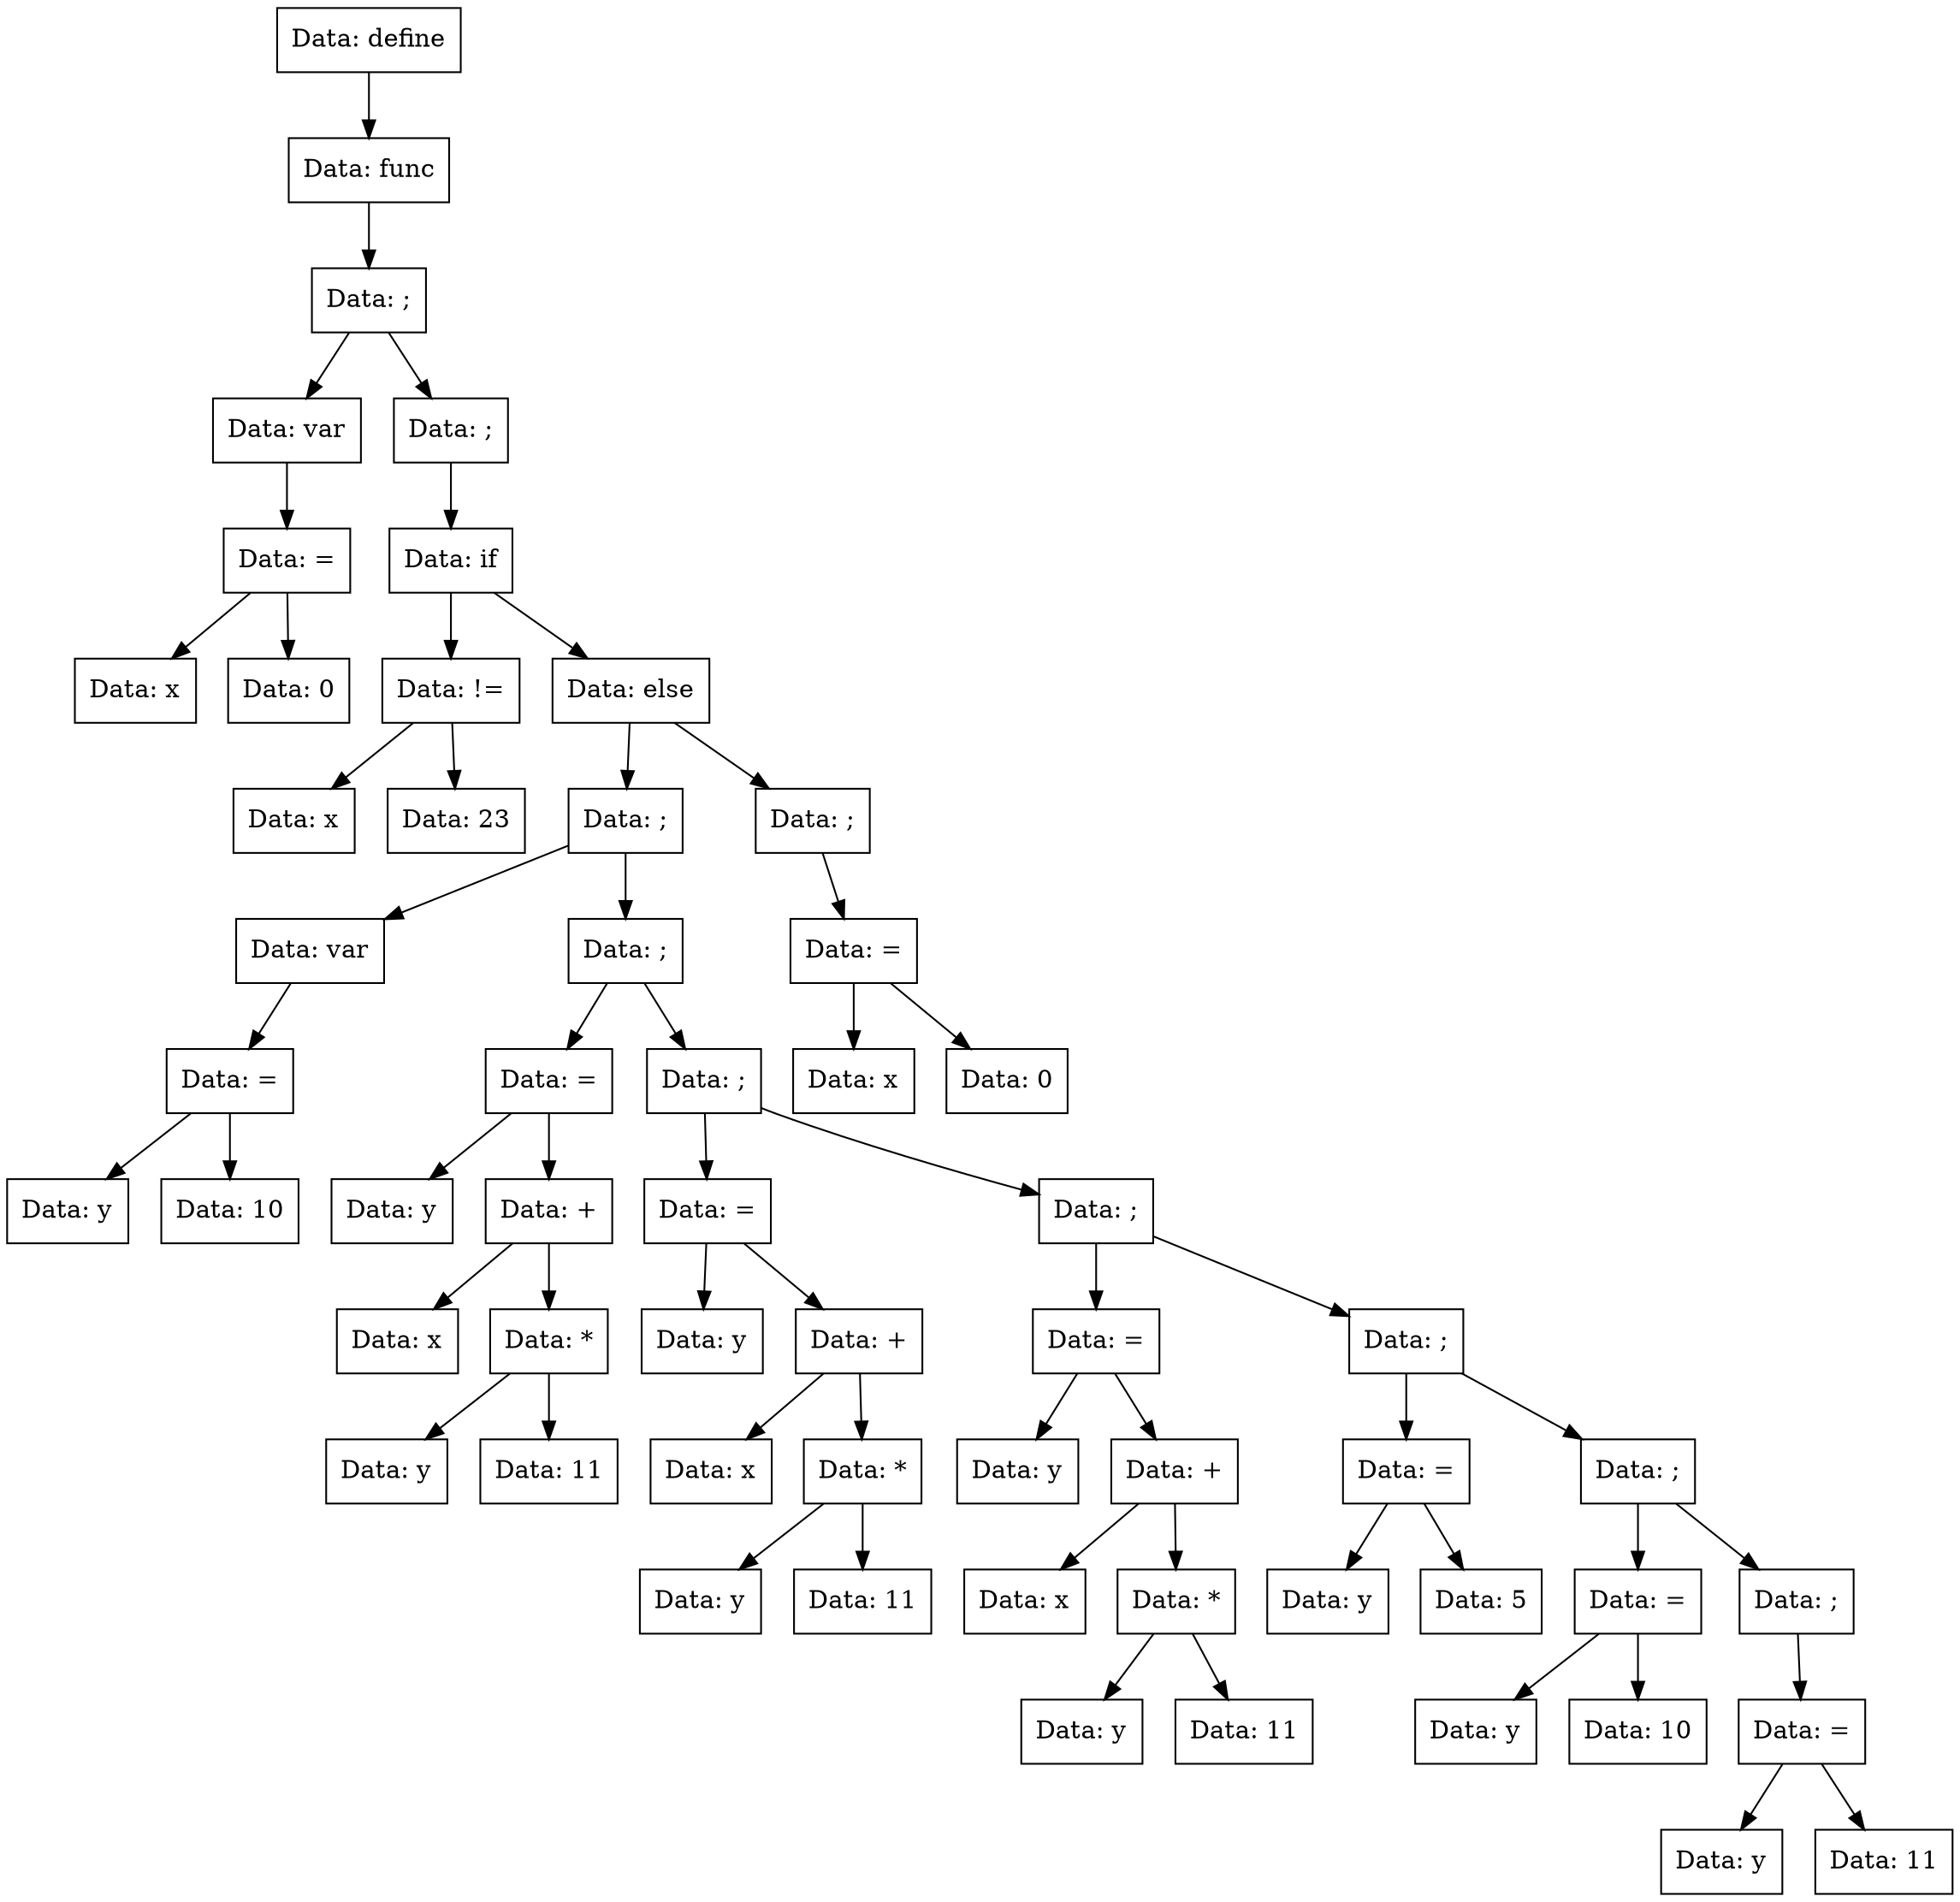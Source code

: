 digraph func{
Node0x564c3d758330[shape="record", label="Data: define"];
Node0x564c3d7583d0[shape="record", label="Data: func"];
Node0x564c3d758380[shape="record", label="Data: ;"];
Node0x564c3d758150[shape="record", label="Data: var"];
Node0x564c3d7581a0[shape="record", label="Data: ="];
Node0x564c3d758240[shape="record", label="Data: x"];
Node0x564c3d7581a0->Node0x564c3d758240;
Node0x564c3d7581f0[shape="record", label="Data: 0"];
Node0x564c3d7581a0->Node0x564c3d7581f0;
Node0x564c3d758150->Node0x564c3d7581a0;
Node0x564c3d758380->Node0x564c3d758150;
Node0x564c3d758060[shape="record", label="Data: ;"];
Node0x564c3d759190[shape="record", label="Data: if"];
Node0x564c3d759140[shape="record", label="Data: !="];
Node0x564c3d758420[shape="record", label="Data: x"];
Node0x564c3d759140->Node0x564c3d758420;
Node0x564c3d7582e0[shape="record", label="Data: 23"];
Node0x564c3d759140->Node0x564c3d7582e0;
Node0x564c3d759190->Node0x564c3d759140;
Node0x564c3d758290[shape="record", label="Data: else"];
Node0x564c3d758100[shape="record", label="Data: ;"];
Node0x564c3d7580b0[shape="record", label="Data: var"];
Node0x564c3d759230[shape="record", label="Data: ="];
Node0x564c3d758ec0[shape="record", label="Data: y"];
Node0x564c3d759230->Node0x564c3d758ec0;
Node0x564c3d758d80[shape="record", label="Data: 10"];
Node0x564c3d759230->Node0x564c3d758d80;
Node0x564c3d7580b0->Node0x564c3d759230;
Node0x564c3d758100->Node0x564c3d7580b0;
Node0x564c3d758b00[shape="record", label="Data: ;"];
Node0x564c3d758880[shape="record", label="Data: ="];
Node0x564c3d758600[shape="record", label="Data: y"];
Node0x564c3d758880->Node0x564c3d758600;
Node0x564c3d758470[shape="record", label="Data: +"];
Node0x564c3d7591e0[shape="record", label="Data: x"];
Node0x564c3d758470->Node0x564c3d7591e0;
Node0x564c3d759000[shape="record", label="Data: *"];
Node0x564c3d758dd0[shape="record", label="Data: y"];
Node0x564c3d759000->Node0x564c3d758dd0;
Node0x564c3d758f60[shape="record", label="Data: 11"];
Node0x564c3d759000->Node0x564c3d758f60;
Node0x564c3d758470->Node0x564c3d759000;
Node0x564c3d758880->Node0x564c3d758470;
Node0x564c3d758b00->Node0x564c3d758880;
Node0x564c3d758fb0[shape="record", label="Data: ;"];
Node0x564c3d758f10[shape="record", label="Data: ="];
Node0x564c3d7590a0[shape="record", label="Data: y"];
Node0x564c3d758f10->Node0x564c3d7590a0;
Node0x564c3d7590f0[shape="record", label="Data: +"];
Node0x564c3d759050[shape="record", label="Data: x"];
Node0x564c3d7590f0->Node0x564c3d759050;
Node0x564c3d758e70[shape="record", label="Data: *"];
Node0x564c3d758c40[shape="record", label="Data: y"];
Node0x564c3d758e70->Node0x564c3d758c40;
Node0x564c3d758ce0[shape="record", label="Data: 11"];
Node0x564c3d758e70->Node0x564c3d758ce0;
Node0x564c3d7590f0->Node0x564c3d758e70;
Node0x564c3d758f10->Node0x564c3d7590f0;
Node0x564c3d758fb0->Node0x564c3d758f10;
Node0x564c3d758d30[shape="record", label="Data: ;"];
Node0x564c3d758c90[shape="record", label="Data: ="];
Node0x564c3d758bf0[shape="record", label="Data: y"];
Node0x564c3d758c90->Node0x564c3d758bf0;
Node0x564c3d758b50[shape="record", label="Data: +"];
Node0x564c3d758e20[shape="record", label="Data: x"];
Node0x564c3d758b50->Node0x564c3d758e20;
Node0x564c3d758ba0[shape="record", label="Data: *"];
Node0x564c3d758920[shape="record", label="Data: y"];
Node0x564c3d758ba0->Node0x564c3d758920;
Node0x564c3d7589c0[shape="record", label="Data: 11"];
Node0x564c3d758ba0->Node0x564c3d7589c0;
Node0x564c3d758b50->Node0x564c3d758ba0;
Node0x564c3d758c90->Node0x564c3d758b50;
Node0x564c3d758d30->Node0x564c3d758c90;
Node0x564c3d758a60[shape="record", label="Data: ;"];
Node0x564c3d758ab0[shape="record", label="Data: ="];
Node0x564c3d758a10[shape="record", label="Data: y"];
Node0x564c3d758ab0->Node0x564c3d758a10;
Node0x564c3d758970[shape="record", label="Data: 5"];
Node0x564c3d758ab0->Node0x564c3d758970;
Node0x564c3d758a60->Node0x564c3d758ab0;
Node0x564c3d7588d0[shape="record", label="Data: ;"];
Node0x564c3d758650[shape="record", label="Data: ="];
Node0x564c3d7584c0[shape="record", label="Data: y"];
Node0x564c3d758650->Node0x564c3d7584c0;
Node0x564c3d7586a0[shape="record", label="Data: 10"];
Node0x564c3d758650->Node0x564c3d7586a0;
Node0x564c3d7588d0->Node0x564c3d758650;
Node0x564c3d758740[shape="record", label="Data: ;"];
Node0x564c3d7587e0[shape="record", label="Data: ="];
Node0x564c3d758830[shape="record", label="Data: y"];
Node0x564c3d7587e0->Node0x564c3d758830;
Node0x564c3d758790[shape="record", label="Data: 11"];
Node0x564c3d7587e0->Node0x564c3d758790;
Node0x564c3d758740->Node0x564c3d7587e0;
Node0x564c3d7588d0->Node0x564c3d758740;
Node0x564c3d758a60->Node0x564c3d7588d0;
Node0x564c3d758d30->Node0x564c3d758a60;
Node0x564c3d758fb0->Node0x564c3d758d30;
Node0x564c3d758b00->Node0x564c3d758fb0;
Node0x564c3d758100->Node0x564c3d758b00;
Node0x564c3d758290->Node0x564c3d758100;
Node0x564c3d7586f0[shape="record", label="Data: ;"];
Node0x564c3d758510[shape="record", label="Data: ="];
Node0x564c3d758560[shape="record", label="Data: x"];
Node0x564c3d758510->Node0x564c3d758560;
Node0x564c3d7585b0[shape="record", label="Data: 0"];
Node0x564c3d758510->Node0x564c3d7585b0;
Node0x564c3d7586f0->Node0x564c3d758510;
Node0x564c3d758290->Node0x564c3d7586f0;
Node0x564c3d759190->Node0x564c3d758290;
Node0x564c3d758060->Node0x564c3d759190;
Node0x564c3d758380->Node0x564c3d758060;
Node0x564c3d7583d0->Node0x564c3d758380;
Node0x564c3d758330->Node0x564c3d7583d0;
}